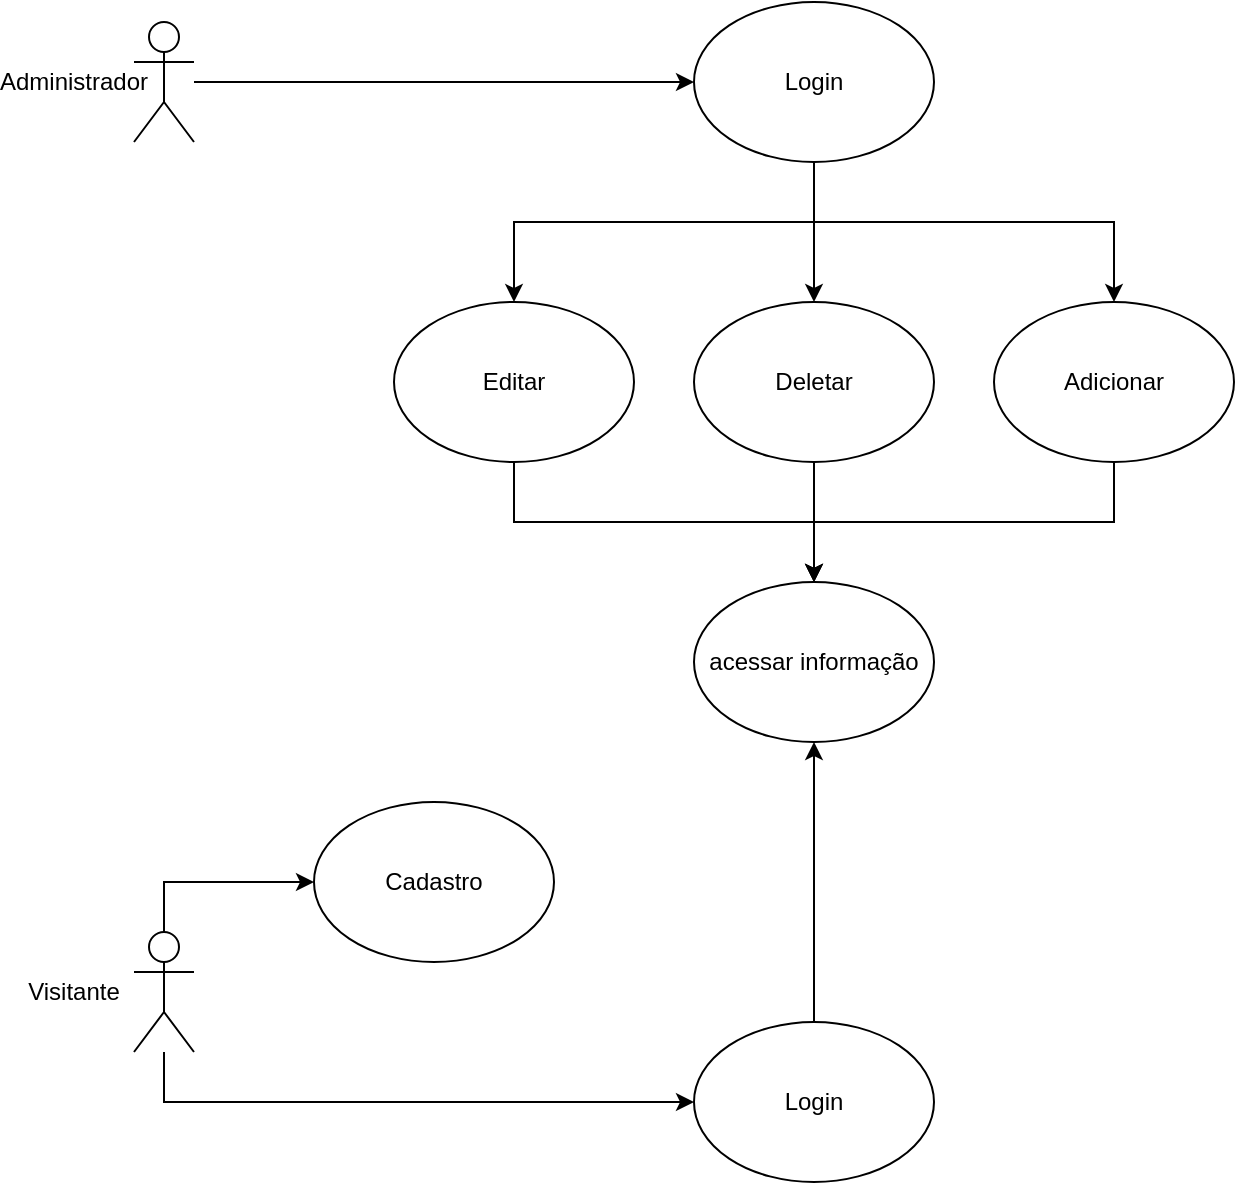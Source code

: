 <mxfile version="26.1.1">
  <diagram name="Página-1" id="ymQRvEdoMM0CcYWLhSdG">
    <mxGraphModel dx="1434" dy="774" grid="1" gridSize="10" guides="1" tooltips="1" connect="1" arrows="1" fold="1" page="1" pageScale="1" pageWidth="827" pageHeight="1169" math="0" shadow="0">
      <root>
        <mxCell id="0" />
        <mxCell id="1" parent="0" />
        <mxCell id="qcq_NtTniwF-tJxEM014-54" value="" style="edgeStyle=orthogonalEdgeStyle;rounded=0;orthogonalLoop=1;jettySize=auto;html=1;" edge="1" parent="1" source="qcq_NtTniwF-tJxEM014-1" target="qcq_NtTniwF-tJxEM014-12">
          <mxGeometry relative="1" as="geometry">
            <Array as="points">
              <mxPoint x="165" y="800" />
            </Array>
          </mxGeometry>
        </mxCell>
        <mxCell id="qcq_NtTniwF-tJxEM014-77" style="edgeStyle=orthogonalEdgeStyle;rounded=0;orthogonalLoop=1;jettySize=auto;html=1;" edge="1" parent="1" source="qcq_NtTniwF-tJxEM014-1" target="qcq_NtTniwF-tJxEM014-4">
          <mxGeometry relative="1" as="geometry">
            <Array as="points">
              <mxPoint x="165" y="910" />
            </Array>
          </mxGeometry>
        </mxCell>
        <mxCell id="qcq_NtTniwF-tJxEM014-1" value="" style="shape=umlActor;verticalLabelPosition=bottom;verticalAlign=top;html=1;outlineConnect=0;textShadow=0;shadow=0;" vertex="1" parent="1">
          <mxGeometry x="150" y="825" width="30" height="60" as="geometry" />
        </mxCell>
        <mxCell id="qcq_NtTniwF-tJxEM014-74" style="edgeStyle=orthogonalEdgeStyle;rounded=0;orthogonalLoop=1;jettySize=auto;html=1;" edge="1" parent="1" source="qcq_NtTniwF-tJxEM014-2" target="qcq_NtTniwF-tJxEM014-52">
          <mxGeometry relative="1" as="geometry" />
        </mxCell>
        <mxCell id="qcq_NtTniwF-tJxEM014-2" value="" style="shape=umlActor;verticalLabelPosition=bottom;verticalAlign=top;html=1;outlineConnect=0;" vertex="1" parent="1">
          <mxGeometry x="150" y="370" width="30" height="60" as="geometry" />
        </mxCell>
        <mxCell id="qcq_NtTniwF-tJxEM014-78" style="edgeStyle=orthogonalEdgeStyle;rounded=0;orthogonalLoop=1;jettySize=auto;html=1;" edge="1" parent="1" source="qcq_NtTniwF-tJxEM014-4" target="qcq_NtTniwF-tJxEM014-17">
          <mxGeometry relative="1" as="geometry" />
        </mxCell>
        <mxCell id="qcq_NtTniwF-tJxEM014-4" value="Login" style="ellipse;whiteSpace=wrap;html=1;" vertex="1" parent="1">
          <mxGeometry x="430" y="870" width="120" height="80" as="geometry" />
        </mxCell>
        <mxCell id="qcq_NtTniwF-tJxEM014-12" value="Cadastro" style="ellipse;whiteSpace=wrap;html=1;" vertex="1" parent="1">
          <mxGeometry x="240" y="760" width="120" height="80" as="geometry" />
        </mxCell>
        <mxCell id="qcq_NtTniwF-tJxEM014-17" value="acessar informação" style="ellipse;whiteSpace=wrap;html=1;" vertex="1" parent="1">
          <mxGeometry x="430" y="650" width="120" height="80" as="geometry" />
        </mxCell>
        <mxCell id="qcq_NtTniwF-tJxEM014-68" style="edgeStyle=orthogonalEdgeStyle;rounded=0;orthogonalLoop=1;jettySize=auto;html=1;" edge="1" parent="1" source="qcq_NtTniwF-tJxEM014-18" target="qcq_NtTniwF-tJxEM014-17">
          <mxGeometry relative="1" as="geometry">
            <Array as="points">
              <mxPoint x="340" y="620" />
              <mxPoint x="490" y="620" />
            </Array>
          </mxGeometry>
        </mxCell>
        <mxCell id="qcq_NtTniwF-tJxEM014-18" value="Editar" style="ellipse;whiteSpace=wrap;html=1;" vertex="1" parent="1">
          <mxGeometry x="280" y="510" width="120" height="80" as="geometry" />
        </mxCell>
        <mxCell id="qcq_NtTniwF-tJxEM014-33" value="Administrador" style="text;html=1;align=center;verticalAlign=middle;whiteSpace=wrap;rounded=0;" vertex="1" parent="1">
          <mxGeometry x="90" y="385" width="60" height="30" as="geometry" />
        </mxCell>
        <mxCell id="qcq_NtTniwF-tJxEM014-70" style="edgeStyle=orthogonalEdgeStyle;rounded=0;orthogonalLoop=1;jettySize=auto;html=1;entryX=0.5;entryY=0;entryDx=0;entryDy=0;" edge="1" parent="1" source="qcq_NtTniwF-tJxEM014-36" target="qcq_NtTniwF-tJxEM014-17">
          <mxGeometry relative="1" as="geometry">
            <Array as="points">
              <mxPoint x="640" y="620" />
              <mxPoint x="490" y="620" />
            </Array>
          </mxGeometry>
        </mxCell>
        <mxCell id="qcq_NtTniwF-tJxEM014-36" value="Adicionar" style="ellipse;whiteSpace=wrap;html=1;" vertex="1" parent="1">
          <mxGeometry x="580" y="510" width="120" height="80" as="geometry" />
        </mxCell>
        <mxCell id="qcq_NtTniwF-tJxEM014-69" style="edgeStyle=orthogonalEdgeStyle;rounded=0;orthogonalLoop=1;jettySize=auto;html=1;" edge="1" parent="1" source="qcq_NtTniwF-tJxEM014-37" target="qcq_NtTniwF-tJxEM014-17">
          <mxGeometry relative="1" as="geometry" />
        </mxCell>
        <mxCell id="qcq_NtTniwF-tJxEM014-37" value="Deletar" style="ellipse;whiteSpace=wrap;html=1;" vertex="1" parent="1">
          <mxGeometry x="430" y="510" width="120" height="80" as="geometry" />
        </mxCell>
        <mxCell id="qcq_NtTniwF-tJxEM014-41" value="Visitante" style="text;html=1;align=center;verticalAlign=middle;whiteSpace=wrap;rounded=0;" vertex="1" parent="1">
          <mxGeometry x="90" y="840" width="60" height="30" as="geometry" />
        </mxCell>
        <mxCell id="qcq_NtTniwF-tJxEM014-60" style="edgeStyle=orthogonalEdgeStyle;rounded=0;orthogonalLoop=1;jettySize=auto;html=1;" edge="1" parent="1" source="qcq_NtTniwF-tJxEM014-52" target="qcq_NtTniwF-tJxEM014-37">
          <mxGeometry relative="1" as="geometry" />
        </mxCell>
        <mxCell id="qcq_NtTniwF-tJxEM014-61" style="edgeStyle=orthogonalEdgeStyle;rounded=0;orthogonalLoop=1;jettySize=auto;html=1;entryX=0.5;entryY=0;entryDx=0;entryDy=0;" edge="1" parent="1" source="qcq_NtTniwF-tJxEM014-52" target="qcq_NtTniwF-tJxEM014-18">
          <mxGeometry relative="1" as="geometry">
            <Array as="points">
              <mxPoint x="490" y="470" />
              <mxPoint x="340" y="470" />
            </Array>
          </mxGeometry>
        </mxCell>
        <mxCell id="qcq_NtTniwF-tJxEM014-63" style="edgeStyle=orthogonalEdgeStyle;rounded=0;orthogonalLoop=1;jettySize=auto;html=1;" edge="1" parent="1" source="qcq_NtTniwF-tJxEM014-52" target="qcq_NtTniwF-tJxEM014-36">
          <mxGeometry relative="1" as="geometry">
            <Array as="points">
              <mxPoint x="490" y="470" />
              <mxPoint x="640" y="470" />
            </Array>
          </mxGeometry>
        </mxCell>
        <mxCell id="qcq_NtTniwF-tJxEM014-52" value="Login" style="ellipse;whiteSpace=wrap;html=1;" vertex="1" parent="1">
          <mxGeometry x="430" y="360" width="120" height="80" as="geometry" />
        </mxCell>
      </root>
    </mxGraphModel>
  </diagram>
</mxfile>
